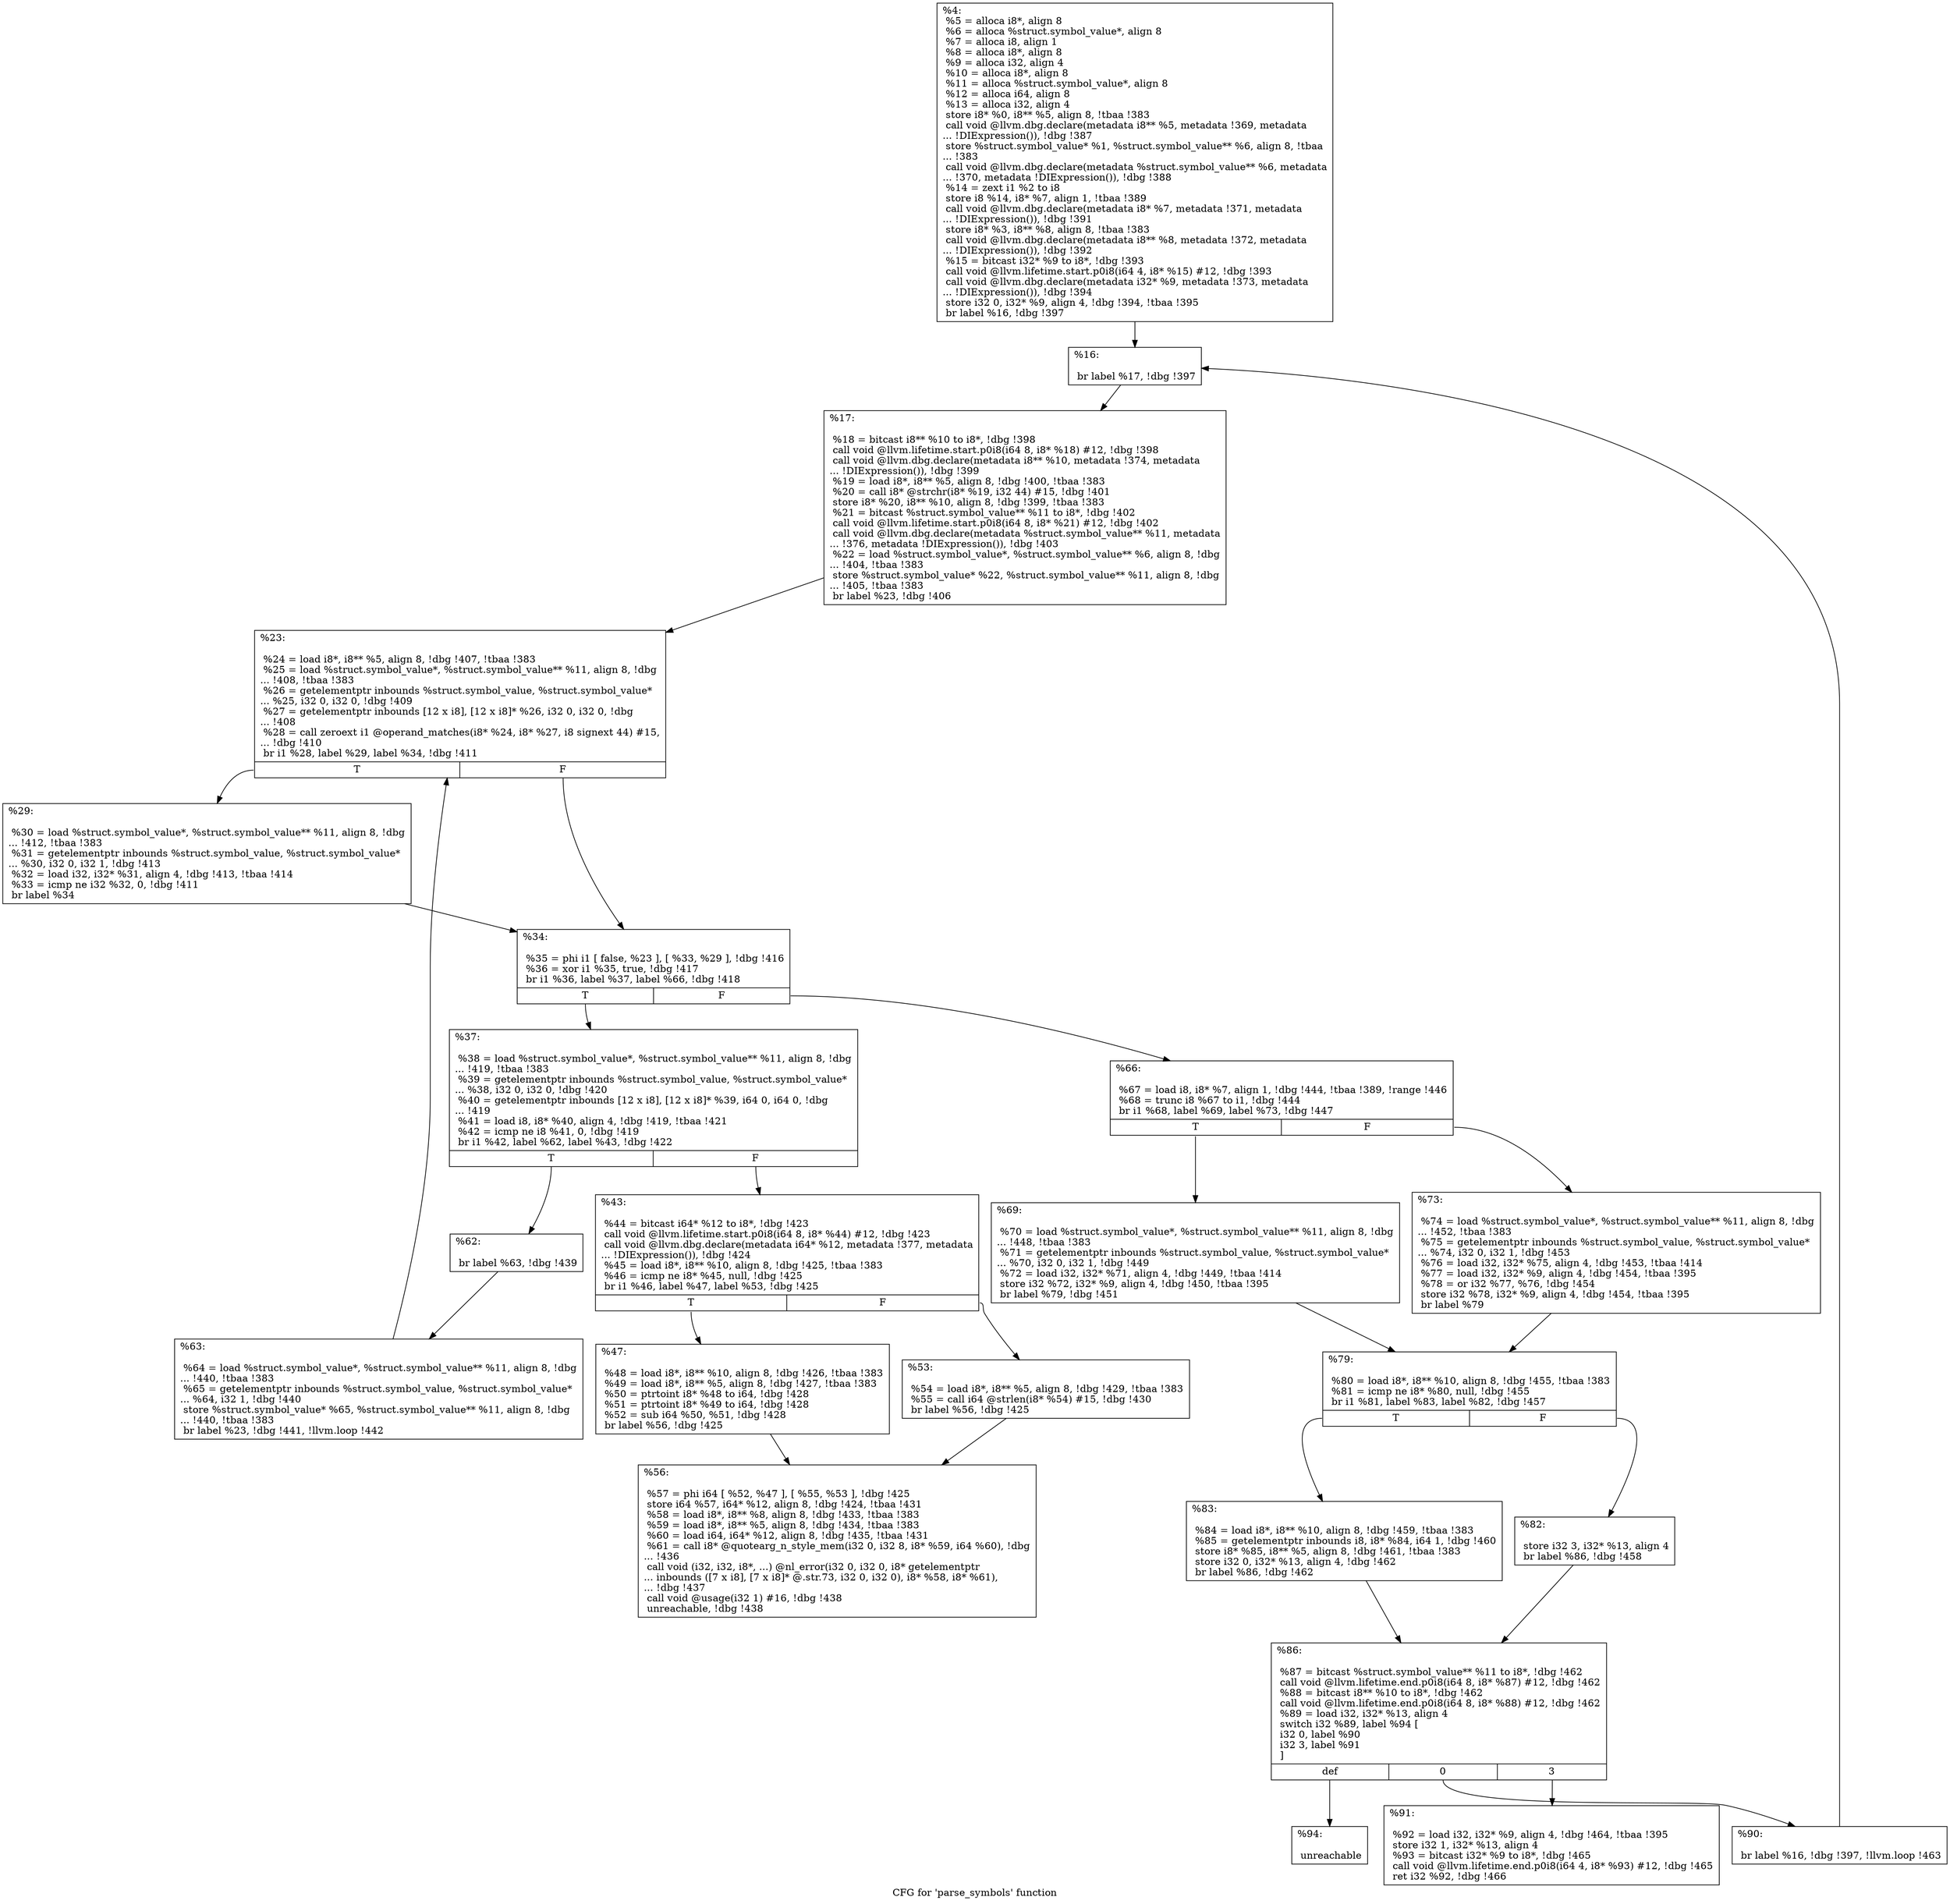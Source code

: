 digraph "CFG for 'parse_symbols' function" {
	label="CFG for 'parse_symbols' function";

	Node0x24790e0 [shape=record,label="{%4:\l  %5 = alloca i8*, align 8\l  %6 = alloca %struct.symbol_value*, align 8\l  %7 = alloca i8, align 1\l  %8 = alloca i8*, align 8\l  %9 = alloca i32, align 4\l  %10 = alloca i8*, align 8\l  %11 = alloca %struct.symbol_value*, align 8\l  %12 = alloca i64, align 8\l  %13 = alloca i32, align 4\l  store i8* %0, i8** %5, align 8, !tbaa !383\l  call void @llvm.dbg.declare(metadata i8** %5, metadata !369, metadata\l... !DIExpression()), !dbg !387\l  store %struct.symbol_value* %1, %struct.symbol_value** %6, align 8, !tbaa\l... !383\l  call void @llvm.dbg.declare(metadata %struct.symbol_value** %6, metadata\l... !370, metadata !DIExpression()), !dbg !388\l  %14 = zext i1 %2 to i8\l  store i8 %14, i8* %7, align 1, !tbaa !389\l  call void @llvm.dbg.declare(metadata i8* %7, metadata !371, metadata\l... !DIExpression()), !dbg !391\l  store i8* %3, i8** %8, align 8, !tbaa !383\l  call void @llvm.dbg.declare(metadata i8** %8, metadata !372, metadata\l... !DIExpression()), !dbg !392\l  %15 = bitcast i32* %9 to i8*, !dbg !393\l  call void @llvm.lifetime.start.p0i8(i64 4, i8* %15) #12, !dbg !393\l  call void @llvm.dbg.declare(metadata i32* %9, metadata !373, metadata\l... !DIExpression()), !dbg !394\l  store i32 0, i32* %9, align 4, !dbg !394, !tbaa !395\l  br label %16, !dbg !397\l}"];
	Node0x24790e0 -> Node0x2479bf0;
	Node0x2479bf0 [shape=record,label="{%16:\l\l  br label %17, !dbg !397\l}"];
	Node0x2479bf0 -> Node0x2479c40;
	Node0x2479c40 [shape=record,label="{%17:\l\l  %18 = bitcast i8** %10 to i8*, !dbg !398\l  call void @llvm.lifetime.start.p0i8(i64 8, i8* %18) #12, !dbg !398\l  call void @llvm.dbg.declare(metadata i8** %10, metadata !374, metadata\l... !DIExpression()), !dbg !399\l  %19 = load i8*, i8** %5, align 8, !dbg !400, !tbaa !383\l  %20 = call i8* @strchr(i8* %19, i32 44) #15, !dbg !401\l  store i8* %20, i8** %10, align 8, !dbg !399, !tbaa !383\l  %21 = bitcast %struct.symbol_value** %11 to i8*, !dbg !402\l  call void @llvm.lifetime.start.p0i8(i64 8, i8* %21) #12, !dbg !402\l  call void @llvm.dbg.declare(metadata %struct.symbol_value** %11, metadata\l... !376, metadata !DIExpression()), !dbg !403\l  %22 = load %struct.symbol_value*, %struct.symbol_value** %6, align 8, !dbg\l... !404, !tbaa !383\l  store %struct.symbol_value* %22, %struct.symbol_value** %11, align 8, !dbg\l... !405, !tbaa !383\l  br label %23, !dbg !406\l}"];
	Node0x2479c40 -> Node0x2479c90;
	Node0x2479c90 [shape=record,label="{%23:\l\l  %24 = load i8*, i8** %5, align 8, !dbg !407, !tbaa !383\l  %25 = load %struct.symbol_value*, %struct.symbol_value** %11, align 8, !dbg\l... !408, !tbaa !383\l  %26 = getelementptr inbounds %struct.symbol_value, %struct.symbol_value*\l... %25, i32 0, i32 0, !dbg !409\l  %27 = getelementptr inbounds [12 x i8], [12 x i8]* %26, i32 0, i32 0, !dbg\l... !408\l  %28 = call zeroext i1 @operand_matches(i8* %24, i8* %27, i8 signext 44) #15,\l... !dbg !410\l  br i1 %28, label %29, label %34, !dbg !411\l|{<s0>T|<s1>F}}"];
	Node0x2479c90:s0 -> Node0x2479ce0;
	Node0x2479c90:s1 -> Node0x2479d30;
	Node0x2479ce0 [shape=record,label="{%29:\l\l  %30 = load %struct.symbol_value*, %struct.symbol_value** %11, align 8, !dbg\l... !412, !tbaa !383\l  %31 = getelementptr inbounds %struct.symbol_value, %struct.symbol_value*\l... %30, i32 0, i32 1, !dbg !413\l  %32 = load i32, i32* %31, align 4, !dbg !413, !tbaa !414\l  %33 = icmp ne i32 %32, 0, !dbg !411\l  br label %34\l}"];
	Node0x2479ce0 -> Node0x2479d30;
	Node0x2479d30 [shape=record,label="{%34:\l\l  %35 = phi i1 [ false, %23 ], [ %33, %29 ], !dbg !416\l  %36 = xor i1 %35, true, !dbg !417\l  br i1 %36, label %37, label %66, !dbg !418\l|{<s0>T|<s1>F}}"];
	Node0x2479d30:s0 -> Node0x2479d80;
	Node0x2479d30:s1 -> Node0x2479fb0;
	Node0x2479d80 [shape=record,label="{%37:\l\l  %38 = load %struct.symbol_value*, %struct.symbol_value** %11, align 8, !dbg\l... !419, !tbaa !383\l  %39 = getelementptr inbounds %struct.symbol_value, %struct.symbol_value*\l... %38, i32 0, i32 0, !dbg !420\l  %40 = getelementptr inbounds [12 x i8], [12 x i8]* %39, i64 0, i64 0, !dbg\l... !419\l  %41 = load i8, i8* %40, align 4, !dbg !419, !tbaa !421\l  %42 = icmp ne i8 %41, 0, !dbg !419\l  br i1 %42, label %62, label %43, !dbg !422\l|{<s0>T|<s1>F}}"];
	Node0x2479d80:s0 -> Node0x2479f10;
	Node0x2479d80:s1 -> Node0x2479dd0;
	Node0x2479dd0 [shape=record,label="{%43:\l\l  %44 = bitcast i64* %12 to i8*, !dbg !423\l  call void @llvm.lifetime.start.p0i8(i64 8, i8* %44) #12, !dbg !423\l  call void @llvm.dbg.declare(metadata i64* %12, metadata !377, metadata\l... !DIExpression()), !dbg !424\l  %45 = load i8*, i8** %10, align 8, !dbg !425, !tbaa !383\l  %46 = icmp ne i8* %45, null, !dbg !425\l  br i1 %46, label %47, label %53, !dbg !425\l|{<s0>T|<s1>F}}"];
	Node0x2479dd0:s0 -> Node0x2479e20;
	Node0x2479dd0:s1 -> Node0x2479e70;
	Node0x2479e20 [shape=record,label="{%47:\l\l  %48 = load i8*, i8** %10, align 8, !dbg !426, !tbaa !383\l  %49 = load i8*, i8** %5, align 8, !dbg !427, !tbaa !383\l  %50 = ptrtoint i8* %48 to i64, !dbg !428\l  %51 = ptrtoint i8* %49 to i64, !dbg !428\l  %52 = sub i64 %50, %51, !dbg !428\l  br label %56, !dbg !425\l}"];
	Node0x2479e20 -> Node0x2479ec0;
	Node0x2479e70 [shape=record,label="{%53:\l\l  %54 = load i8*, i8** %5, align 8, !dbg !429, !tbaa !383\l  %55 = call i64 @strlen(i8* %54) #15, !dbg !430\l  br label %56, !dbg !425\l}"];
	Node0x2479e70 -> Node0x2479ec0;
	Node0x2479ec0 [shape=record,label="{%56:\l\l  %57 = phi i64 [ %52, %47 ], [ %55, %53 ], !dbg !425\l  store i64 %57, i64* %12, align 8, !dbg !424, !tbaa !431\l  %58 = load i8*, i8** %8, align 8, !dbg !433, !tbaa !383\l  %59 = load i8*, i8** %5, align 8, !dbg !434, !tbaa !383\l  %60 = load i64, i64* %12, align 8, !dbg !435, !tbaa !431\l  %61 = call i8* @quotearg_n_style_mem(i32 0, i32 8, i8* %59, i64 %60), !dbg\l... !436\l  call void (i32, i32, i8*, ...) @nl_error(i32 0, i32 0, i8* getelementptr\l... inbounds ([7 x i8], [7 x i8]* @.str.73, i32 0, i32 0), i8* %58, i8* %61),\l... !dbg !437\l  call void @usage(i32 1) #16, !dbg !438\l  unreachable, !dbg !438\l}"];
	Node0x2479f10 [shape=record,label="{%62:\l\l  br label %63, !dbg !439\l}"];
	Node0x2479f10 -> Node0x2479f60;
	Node0x2479f60 [shape=record,label="{%63:\l\l  %64 = load %struct.symbol_value*, %struct.symbol_value** %11, align 8, !dbg\l... !440, !tbaa !383\l  %65 = getelementptr inbounds %struct.symbol_value, %struct.symbol_value*\l... %64, i32 1, !dbg !440\l  store %struct.symbol_value* %65, %struct.symbol_value** %11, align 8, !dbg\l... !440, !tbaa !383\l  br label %23, !dbg !441, !llvm.loop !442\l}"];
	Node0x2479f60 -> Node0x2479c90;
	Node0x2479fb0 [shape=record,label="{%66:\l\l  %67 = load i8, i8* %7, align 1, !dbg !444, !tbaa !389, !range !446\l  %68 = trunc i8 %67 to i1, !dbg !444\l  br i1 %68, label %69, label %73, !dbg !447\l|{<s0>T|<s1>F}}"];
	Node0x2479fb0:s0 -> Node0x247a000;
	Node0x2479fb0:s1 -> Node0x247a050;
	Node0x247a000 [shape=record,label="{%69:\l\l  %70 = load %struct.symbol_value*, %struct.symbol_value** %11, align 8, !dbg\l... !448, !tbaa !383\l  %71 = getelementptr inbounds %struct.symbol_value, %struct.symbol_value*\l... %70, i32 0, i32 1, !dbg !449\l  %72 = load i32, i32* %71, align 4, !dbg !449, !tbaa !414\l  store i32 %72, i32* %9, align 4, !dbg !450, !tbaa !395\l  br label %79, !dbg !451\l}"];
	Node0x247a000 -> Node0x247a0a0;
	Node0x247a050 [shape=record,label="{%73:\l\l  %74 = load %struct.symbol_value*, %struct.symbol_value** %11, align 8, !dbg\l... !452, !tbaa !383\l  %75 = getelementptr inbounds %struct.symbol_value, %struct.symbol_value*\l... %74, i32 0, i32 1, !dbg !453\l  %76 = load i32, i32* %75, align 4, !dbg !453, !tbaa !414\l  %77 = load i32, i32* %9, align 4, !dbg !454, !tbaa !395\l  %78 = or i32 %77, %76, !dbg !454\l  store i32 %78, i32* %9, align 4, !dbg !454, !tbaa !395\l  br label %79\l}"];
	Node0x247a050 -> Node0x247a0a0;
	Node0x247a0a0 [shape=record,label="{%79:\l\l  %80 = load i8*, i8** %10, align 8, !dbg !455, !tbaa !383\l  %81 = icmp ne i8* %80, null, !dbg !455\l  br i1 %81, label %83, label %82, !dbg !457\l|{<s0>T|<s1>F}}"];
	Node0x247a0a0:s0 -> Node0x247a140;
	Node0x247a0a0:s1 -> Node0x247a0f0;
	Node0x247a0f0 [shape=record,label="{%82:\l\l  store i32 3, i32* %13, align 4\l  br label %86, !dbg !458\l}"];
	Node0x247a0f0 -> Node0x247a190;
	Node0x247a140 [shape=record,label="{%83:\l\l  %84 = load i8*, i8** %10, align 8, !dbg !459, !tbaa !383\l  %85 = getelementptr inbounds i8, i8* %84, i64 1, !dbg !460\l  store i8* %85, i8** %5, align 8, !dbg !461, !tbaa !383\l  store i32 0, i32* %13, align 4, !dbg !462\l  br label %86, !dbg !462\l}"];
	Node0x247a140 -> Node0x247a190;
	Node0x247a190 [shape=record,label="{%86:\l\l  %87 = bitcast %struct.symbol_value** %11 to i8*, !dbg !462\l  call void @llvm.lifetime.end.p0i8(i64 8, i8* %87) #12, !dbg !462\l  %88 = bitcast i8** %10 to i8*, !dbg !462\l  call void @llvm.lifetime.end.p0i8(i64 8, i8* %88) #12, !dbg !462\l  %89 = load i32, i32* %13, align 4\l  switch i32 %89, label %94 [\l    i32 0, label %90\l    i32 3, label %91\l  ]\l|{<s0>def|<s1>0|<s2>3}}"];
	Node0x247a190:s0 -> Node0x247a280;
	Node0x247a190:s1 -> Node0x247a1e0;
	Node0x247a190:s2 -> Node0x247a230;
	Node0x247a1e0 [shape=record,label="{%90:\l\l  br label %16, !dbg !397, !llvm.loop !463\l}"];
	Node0x247a1e0 -> Node0x2479bf0;
	Node0x247a230 [shape=record,label="{%91:\l\l  %92 = load i32, i32* %9, align 4, !dbg !464, !tbaa !395\l  store i32 1, i32* %13, align 4\l  %93 = bitcast i32* %9 to i8*, !dbg !465\l  call void @llvm.lifetime.end.p0i8(i64 4, i8* %93) #12, !dbg !465\l  ret i32 %92, !dbg !466\l}"];
	Node0x247a280 [shape=record,label="{%94:\l\l  unreachable\l}"];
}
